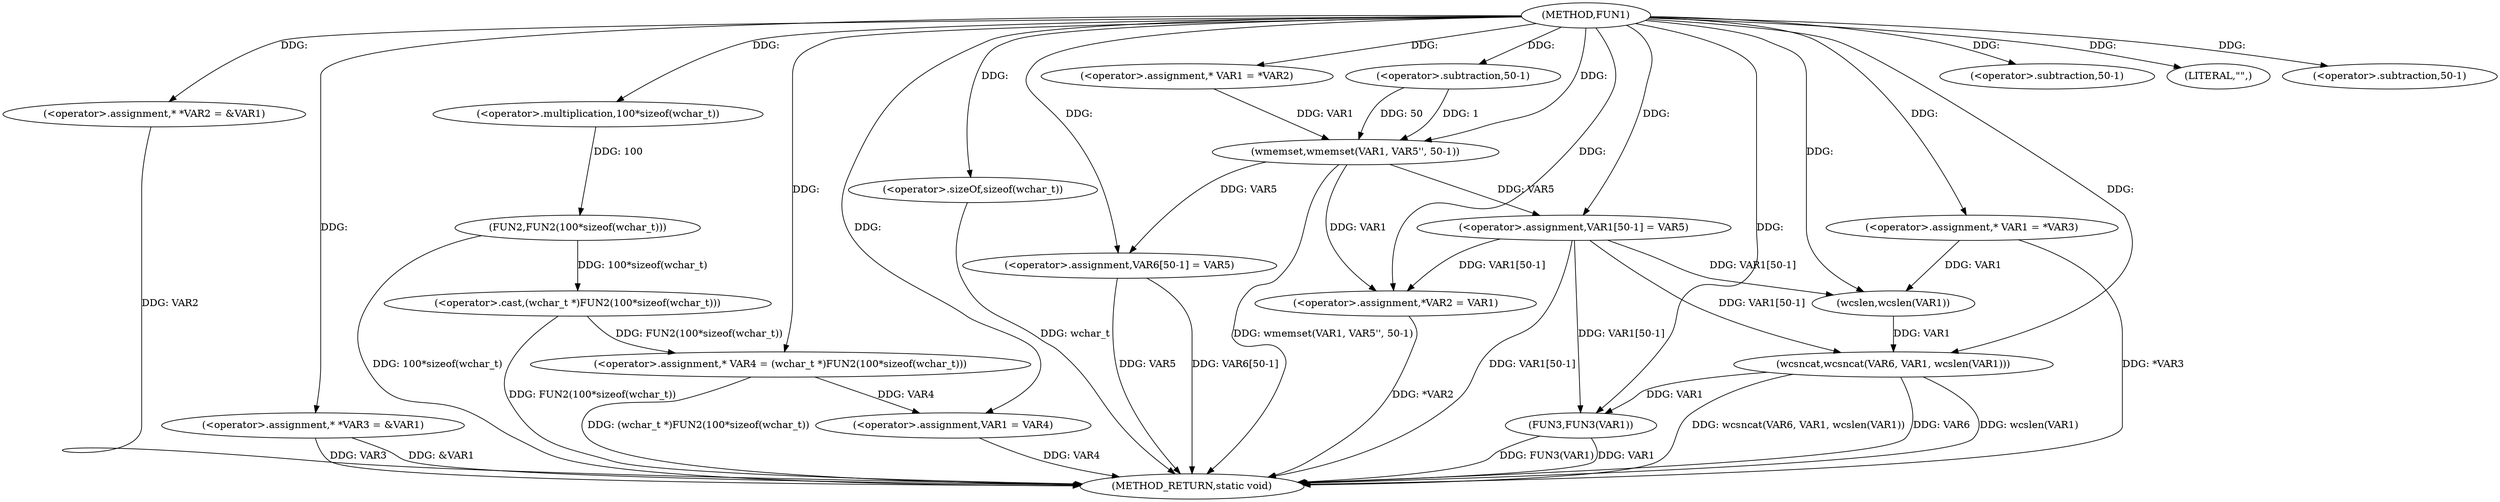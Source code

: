 digraph FUN1 {  
"1000100" [label = "(METHOD,FUN1)" ]
"1000171" [label = "(METHOD_RETURN,static void)" ]
"1000104" [label = "(<operator>.assignment,* *VAR2 = &VAR1)" ]
"1000109" [label = "(<operator>.assignment,* *VAR3 = &VAR1)" ]
"1000114" [label = "(<operator>.assignment,* VAR4 = (wchar_t *)FUN2(100*sizeof(wchar_t)))" ]
"1000116" [label = "(<operator>.cast,(wchar_t *)FUN2(100*sizeof(wchar_t)))" ]
"1000118" [label = "(FUN2,FUN2(100*sizeof(wchar_t)))" ]
"1000119" [label = "(<operator>.multiplication,100*sizeof(wchar_t))" ]
"1000121" [label = "(<operator>.sizeOf,sizeof(wchar_t))" ]
"1000123" [label = "(<operator>.assignment,VAR1 = VAR4)" ]
"1000128" [label = "(<operator>.assignment,* VAR1 = *VAR2)" ]
"1000132" [label = "(wmemset,wmemset(VAR1, VAR5'', 50-1))" ]
"1000135" [label = "(<operator>.subtraction,50-1)" ]
"1000138" [label = "(<operator>.assignment,VAR1[50-1] = VAR5)" ]
"1000141" [label = "(<operator>.subtraction,50-1)" ]
"1000145" [label = "(<operator>.assignment,*VAR2 = VAR1)" ]
"1000151" [label = "(<operator>.assignment,* VAR1 = *VAR3)" ]
"1000156" [label = "(LITERAL,\"\",)" ]
"1000157" [label = "(wcsncat,wcsncat(VAR6, VAR1, wcslen(VAR1)))" ]
"1000160" [label = "(wcslen,wcslen(VAR1))" ]
"1000162" [label = "(<operator>.assignment,VAR6[50-1] = VAR5)" ]
"1000165" [label = "(<operator>.subtraction,50-1)" ]
"1000169" [label = "(FUN3,FUN3(VAR1))" ]
  "1000162" -> "1000171"  [ label = "DDG: VAR5"] 
  "1000123" -> "1000171"  [ label = "DDG: VAR4"] 
  "1000169" -> "1000171"  [ label = "DDG: FUN3(VAR1)"] 
  "1000157" -> "1000171"  [ label = "DDG: wcsncat(VAR6, VAR1, wcslen(VAR1))"] 
  "1000104" -> "1000171"  [ label = "DDG: VAR2"] 
  "1000157" -> "1000171"  [ label = "DDG: VAR6"] 
  "1000151" -> "1000171"  [ label = "DDG: *VAR3"] 
  "1000116" -> "1000171"  [ label = "DDG: FUN2(100*sizeof(wchar_t))"] 
  "1000109" -> "1000171"  [ label = "DDG: VAR3"] 
  "1000169" -> "1000171"  [ label = "DDG: VAR1"] 
  "1000118" -> "1000171"  [ label = "DDG: 100*sizeof(wchar_t)"] 
  "1000157" -> "1000171"  [ label = "DDG: wcslen(VAR1)"] 
  "1000132" -> "1000171"  [ label = "DDG: wmemset(VAR1, VAR5'', 50-1)"] 
  "1000138" -> "1000171"  [ label = "DDG: VAR1[50-1]"] 
  "1000121" -> "1000171"  [ label = "DDG: wchar_t"] 
  "1000162" -> "1000171"  [ label = "DDG: VAR6[50-1]"] 
  "1000145" -> "1000171"  [ label = "DDG: *VAR2"] 
  "1000109" -> "1000171"  [ label = "DDG: &VAR1"] 
  "1000114" -> "1000171"  [ label = "DDG: (wchar_t *)FUN2(100*sizeof(wchar_t))"] 
  "1000100" -> "1000104"  [ label = "DDG: "] 
  "1000100" -> "1000109"  [ label = "DDG: "] 
  "1000116" -> "1000114"  [ label = "DDG: FUN2(100*sizeof(wchar_t))"] 
  "1000100" -> "1000114"  [ label = "DDG: "] 
  "1000118" -> "1000116"  [ label = "DDG: 100*sizeof(wchar_t)"] 
  "1000119" -> "1000118"  [ label = "DDG: 100"] 
  "1000100" -> "1000119"  [ label = "DDG: "] 
  "1000100" -> "1000121"  [ label = "DDG: "] 
  "1000114" -> "1000123"  [ label = "DDG: VAR4"] 
  "1000100" -> "1000123"  [ label = "DDG: "] 
  "1000100" -> "1000128"  [ label = "DDG: "] 
  "1000128" -> "1000132"  [ label = "DDG: VAR1"] 
  "1000100" -> "1000132"  [ label = "DDG: "] 
  "1000135" -> "1000132"  [ label = "DDG: 50"] 
  "1000135" -> "1000132"  [ label = "DDG: 1"] 
  "1000100" -> "1000135"  [ label = "DDG: "] 
  "1000132" -> "1000138"  [ label = "DDG: VAR5"] 
  "1000100" -> "1000138"  [ label = "DDG: "] 
  "1000100" -> "1000141"  [ label = "DDG: "] 
  "1000138" -> "1000145"  [ label = "DDG: VAR1[50-1]"] 
  "1000132" -> "1000145"  [ label = "DDG: VAR1"] 
  "1000100" -> "1000145"  [ label = "DDG: "] 
  "1000100" -> "1000151"  [ label = "DDG: "] 
  "1000100" -> "1000156"  [ label = "DDG: "] 
  "1000100" -> "1000157"  [ label = "DDG: "] 
  "1000138" -> "1000157"  [ label = "DDG: VAR1[50-1]"] 
  "1000160" -> "1000157"  [ label = "DDG: VAR1"] 
  "1000138" -> "1000160"  [ label = "DDG: VAR1[50-1]"] 
  "1000151" -> "1000160"  [ label = "DDG: VAR1"] 
  "1000100" -> "1000160"  [ label = "DDG: "] 
  "1000100" -> "1000162"  [ label = "DDG: "] 
  "1000132" -> "1000162"  [ label = "DDG: VAR5"] 
  "1000100" -> "1000165"  [ label = "DDG: "] 
  "1000157" -> "1000169"  [ label = "DDG: VAR1"] 
  "1000138" -> "1000169"  [ label = "DDG: VAR1[50-1]"] 
  "1000100" -> "1000169"  [ label = "DDG: "] 
}
